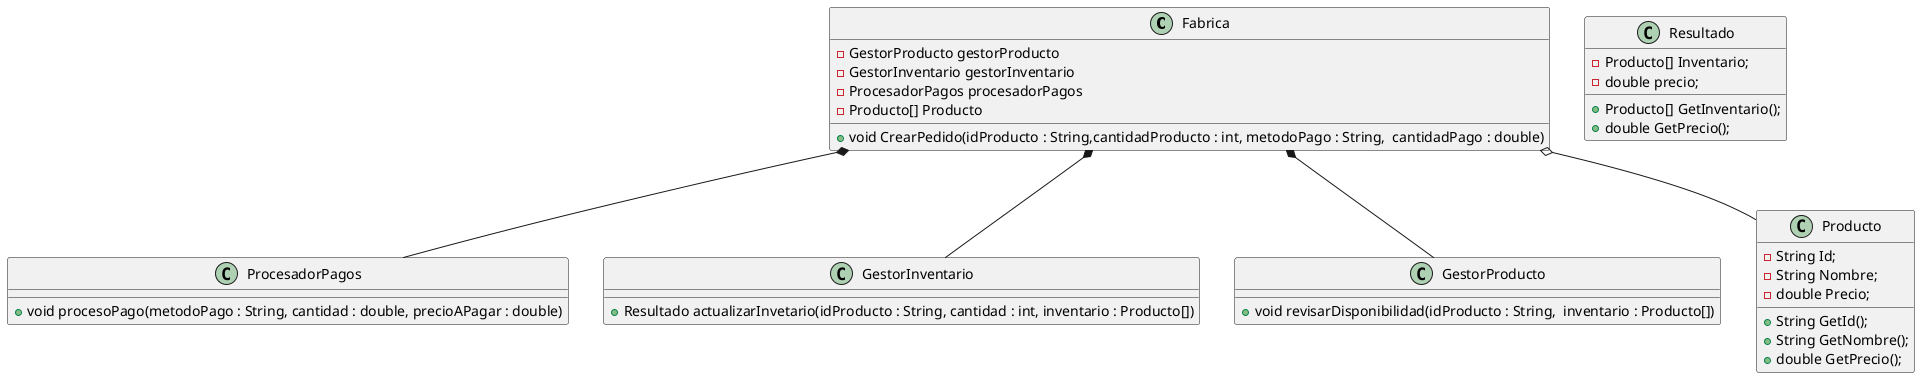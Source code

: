 @startuml class
class Fabrica{
    - GestorProducto gestorProducto
    - GestorInventario gestorInventario
    - ProcesadorPagos procesadorPagos
    - Producto[] Producto
    + void CrearPedido(idProducto : String,cantidadProducto : int, metodoPago : String,  cantidadPago : double)
}
class ProcesadorPagos{
    + void procesoPago(metodoPago : String, cantidad : double, precioAPagar : double)
}
class GestorInventario{
    + Resultado actualizarInvetario(idProducto : String, cantidad : int, inventario : Producto[])
}
class GestorProducto{
    + void revisarDisponibilidad(idProducto : String,  inventario : Producto[])
}
class Producto{
    - String Id;
    - String Nombre;
    - double Precio;
    + String GetId();
    + String GetNombre();
    + double GetPrecio();
}
class Resultado{
    - Producto[] Inventario;
    - double precio;
    + Producto[] GetInventario();
    + double GetPrecio();
}
Fabrica *-- ProcesadorPagos
Fabrica *-- GestorInventario
Fabrica *-- GestorProducto
Fabrica o-- Producto
@enduml